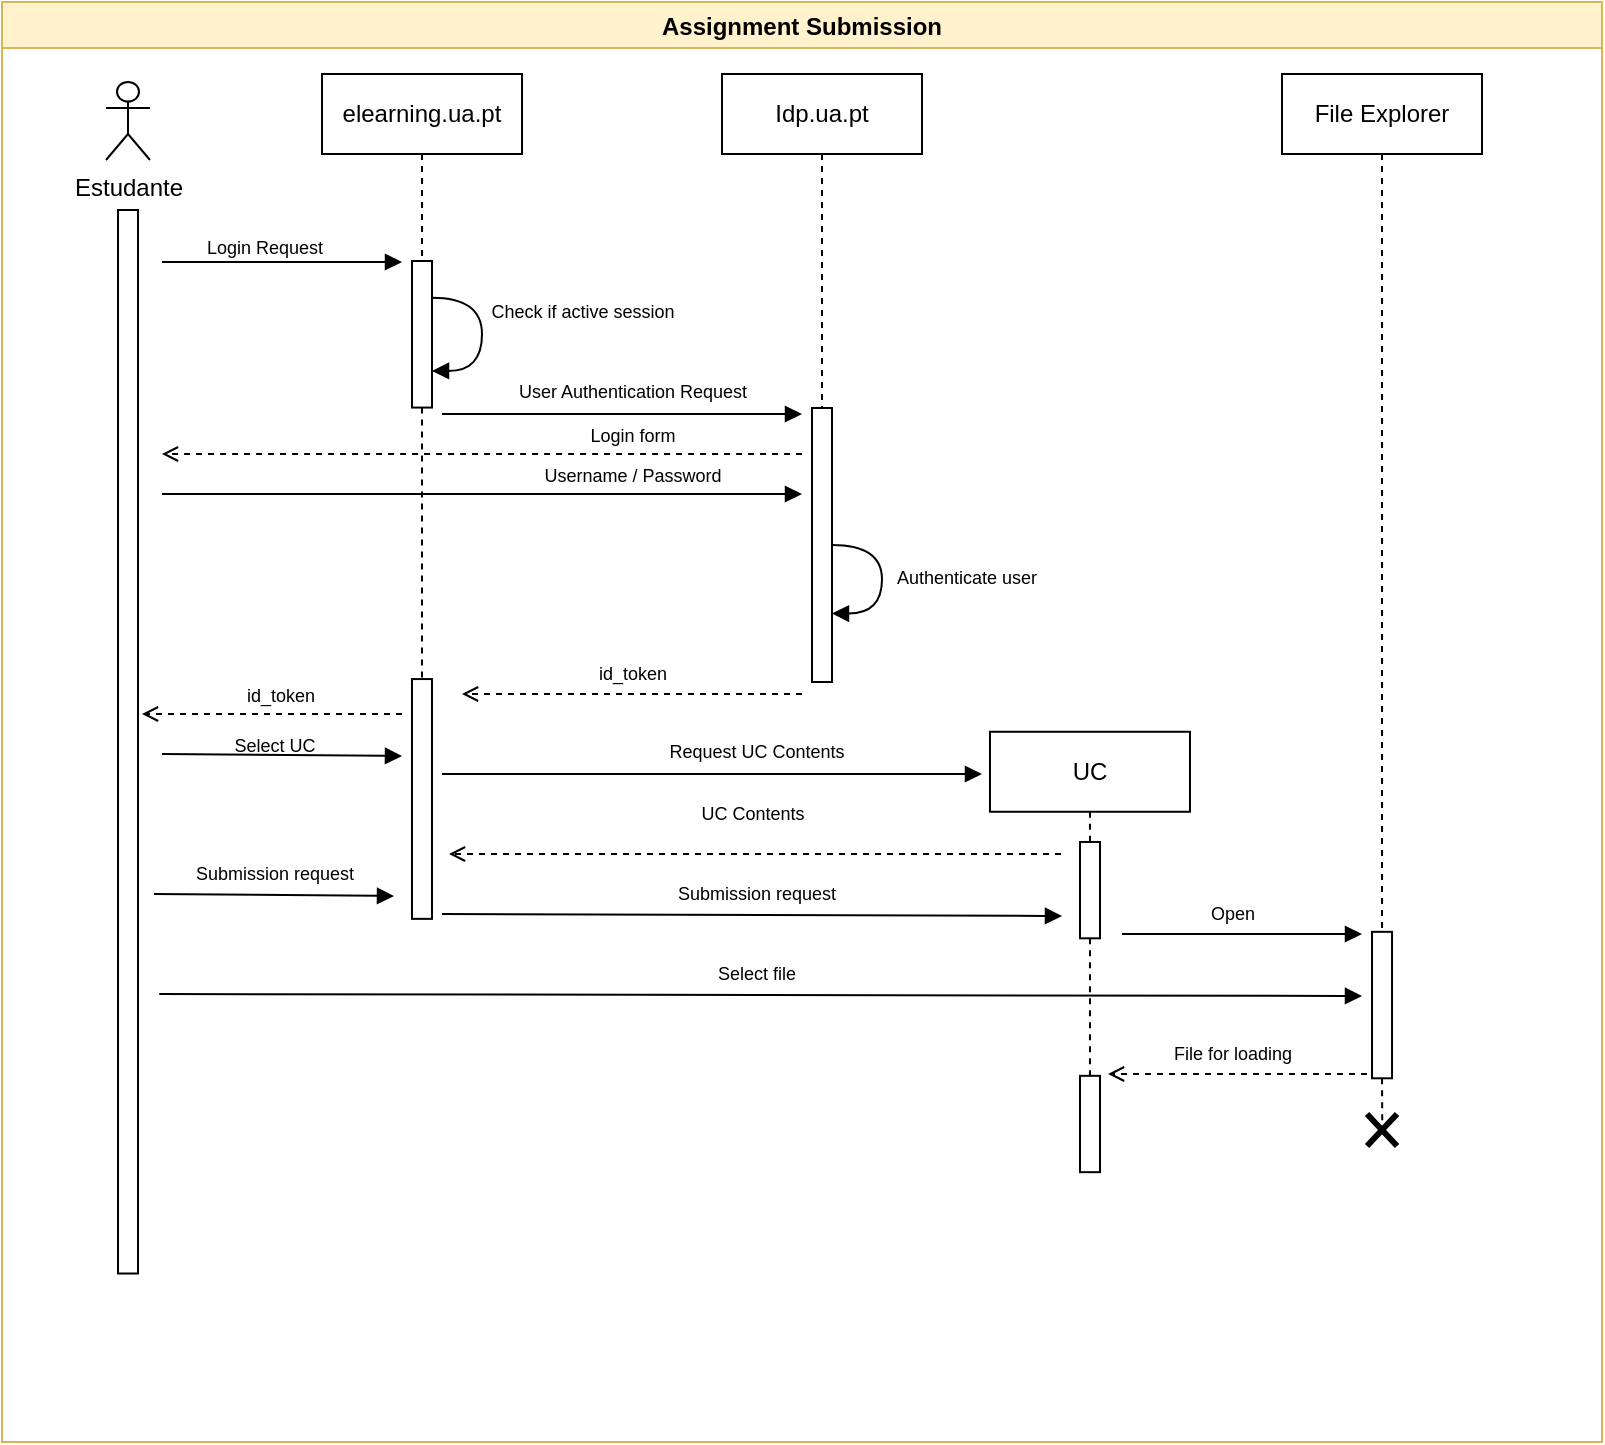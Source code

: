 <mxfile version="17.3.0" type="github" pages="2">
  <diagram id="JWzHGEEmHOpxPtbiXyBe" name="4.2">
    <mxGraphModel dx="677" dy="748" grid="1" gridSize="10" guides="1" tooltips="1" connect="1" arrows="1" fold="1" page="1" pageScale="1" pageWidth="850" pageHeight="1100" math="0" shadow="0">
      <root>
        <mxCell id="0" />
        <mxCell id="1" parent="0" />
        <mxCell id="SoTEVqlD-ZGMPwPlBJG8-1" value="Assignment Submission" style="swimlane;swimlaneLine=1;fillColor=#fff2cc;strokeColor=#d6b656;" parent="1" vertex="1">
          <mxGeometry x="40" y="44" width="800" height="720" as="geometry" />
        </mxCell>
        <mxCell id="N_ucVqVdbEi61Vxu9FL0-21" style="edgeStyle=orthogonalEdgeStyle;rounded=0;orthogonalLoop=1;jettySize=auto;html=1;exitX=1;exitY=0.5;exitDx=0;exitDy=0;entryX=0;entryY=0.5;entryDx=0;entryDy=0;dashed=1;fontSize=9;endArrow=none;endFill=0;" edge="1" parent="SoTEVqlD-ZGMPwPlBJG8-1" source="N_ucVqVdbEi61Vxu9FL0-1" target="N_ucVqVdbEi61Vxu9FL0-16">
          <mxGeometry relative="1" as="geometry" />
        </mxCell>
        <mxCell id="SoTEVqlD-ZGMPwPlBJG8-13" style="edgeStyle=none;rounded=0;orthogonalLoop=1;jettySize=auto;html=1;endArrow=block;endFill=1;" parent="SoTEVqlD-ZGMPwPlBJG8-1" edge="1">
          <mxGeometry relative="1" as="geometry">
            <mxPoint x="80" y="130" as="sourcePoint" />
            <mxPoint x="200" y="130" as="targetPoint" />
          </mxGeometry>
        </mxCell>
        <mxCell id="SoTEVqlD-ZGMPwPlBJG8-15" value="Login Request" style="edgeLabel;html=1;align=center;verticalAlign=middle;resizable=0;points=[];fontSize=9;labelBackgroundColor=none;" parent="SoTEVqlD-ZGMPwPlBJG8-13" connectable="0" vertex="1">
          <mxGeometry x="-0.203" y="-1" relative="1" as="geometry">
            <mxPoint x="3" y="-8" as="offset" />
          </mxGeometry>
        </mxCell>
        <mxCell id="SoTEVqlD-ZGMPwPlBJG8-2" value="Estudante" style="shape=umlActor;verticalLabelPosition=bottom;verticalAlign=top;html=1;outlineConnect=0;" parent="SoTEVqlD-ZGMPwPlBJG8-1" vertex="1">
          <mxGeometry x="52" y="40" width="22" height="39" as="geometry" />
        </mxCell>
        <mxCell id="SoTEVqlD-ZGMPwPlBJG8-14" style="edgeStyle=none;rounded=0;orthogonalLoop=1;jettySize=auto;html=1;exitX=0.5;exitY=1;exitDx=0;exitDy=0;entryX=0;entryY=0.5;entryDx=0;entryDy=0;endArrow=none;endFill=0;dashed=1;" parent="SoTEVqlD-ZGMPwPlBJG8-1" source="SoTEVqlD-ZGMPwPlBJG8-3" target="SoTEVqlD-ZGMPwPlBJG8-7" edge="1">
          <mxGeometry relative="1" as="geometry" />
        </mxCell>
        <mxCell id="SoTEVqlD-ZGMPwPlBJG8-3" value="elearning.ua.pt" style="rounded=0;whiteSpace=wrap;html=1;" parent="SoTEVqlD-ZGMPwPlBJG8-1" vertex="1">
          <mxGeometry x="160.01" y="36" width="100" height="40" as="geometry" />
        </mxCell>
        <mxCell id="SoTEVqlD-ZGMPwPlBJG8-17" style="edgeStyle=none;rounded=0;orthogonalLoop=1;jettySize=auto;html=1;exitX=0.5;exitY=1;exitDx=0;exitDy=0;entryX=0;entryY=0.5;entryDx=0;entryDy=0;dashed=1;endArrow=none;endFill=0;" parent="SoTEVqlD-ZGMPwPlBJG8-1" source="SoTEVqlD-ZGMPwPlBJG8-4" target="SoTEVqlD-ZGMPwPlBJG8-16" edge="1">
          <mxGeometry relative="1" as="geometry" />
        </mxCell>
        <mxCell id="SoTEVqlD-ZGMPwPlBJG8-4" value="Idp.ua.pt" style="rounded=0;whiteSpace=wrap;html=1;" parent="SoTEVqlD-ZGMPwPlBJG8-1" vertex="1">
          <mxGeometry x="360" y="36" width="100" height="40" as="geometry" />
        </mxCell>
        <mxCell id="SoTEVqlD-ZGMPwPlBJG8-18" style="edgeStyle=none;rounded=0;orthogonalLoop=1;jettySize=auto;html=1;endArrow=block;endFill=1;" parent="SoTEVqlD-ZGMPwPlBJG8-1" edge="1">
          <mxGeometry relative="1" as="geometry">
            <mxPoint x="220" y="206" as="sourcePoint" />
            <mxPoint x="400" y="206" as="targetPoint" />
          </mxGeometry>
        </mxCell>
        <mxCell id="SoTEVqlD-ZGMPwPlBJG8-40" style="edgeStyle=none;rounded=0;orthogonalLoop=1;jettySize=auto;html=1;exitX=1;exitY=0.5;exitDx=0;exitDy=0;entryX=0;entryY=0.5;entryDx=0;entryDy=0;dashed=1;fontSize=10;endArrow=none;endFill=0;" parent="SoTEVqlD-ZGMPwPlBJG8-1" source="SoTEVqlD-ZGMPwPlBJG8-7" target="SoTEVqlD-ZGMPwPlBJG8-39" edge="1">
          <mxGeometry relative="1" as="geometry" />
        </mxCell>
        <mxCell id="SoTEVqlD-ZGMPwPlBJG8-7" value="" style="rounded=0;whiteSpace=wrap;html=1;rotation=90;" parent="SoTEVqlD-ZGMPwPlBJG8-1" vertex="1">
          <mxGeometry x="173.36" y="161.14" width="73.29" height="10" as="geometry" />
        </mxCell>
        <mxCell id="SoTEVqlD-ZGMPwPlBJG8-30" style="edgeStyle=orthogonalEdgeStyle;curved=1;rounded=0;orthogonalLoop=1;jettySize=auto;html=1;fontSize=10;endArrow=open;endFill=0;dashed=1;" parent="SoTEVqlD-ZGMPwPlBJG8-1" edge="1">
          <mxGeometry relative="1" as="geometry">
            <mxPoint x="400" y="226" as="sourcePoint" />
            <mxPoint x="80" y="226" as="targetPoint" />
          </mxGeometry>
        </mxCell>
        <mxCell id="SoTEVqlD-ZGMPwPlBJG8-36" style="rounded=0;orthogonalLoop=1;jettySize=auto;html=1;fontSize=10;endArrow=open;endFill=0;dashed=1;" parent="SoTEVqlD-ZGMPwPlBJG8-1" edge="1">
          <mxGeometry relative="1" as="geometry">
            <mxPoint x="400" y="346" as="sourcePoint" />
            <mxPoint x="230" y="346" as="targetPoint" />
          </mxGeometry>
        </mxCell>
        <mxCell id="SoTEVqlD-ZGMPwPlBJG8-16" value="" style="rounded=0;whiteSpace=wrap;html=1;rotation=90;" parent="SoTEVqlD-ZGMPwPlBJG8-1" vertex="1">
          <mxGeometry x="341.5" y="266.5" width="137" height="10" as="geometry" />
        </mxCell>
        <mxCell id="SoTEVqlD-ZGMPwPlBJG8-21" value="&lt;font style=&quot;font-size: 9px;&quot;&gt;Check if active session&lt;/font&gt;" style="text;html=1;align=center;verticalAlign=middle;resizable=0;points=[];autosize=1;strokeColor=none;fillColor=none;fontSize=9;" parent="SoTEVqlD-ZGMPwPlBJG8-1" vertex="1">
          <mxGeometry x="235" y="145" width="110" height="20" as="geometry" />
        </mxCell>
        <mxCell id="SoTEVqlD-ZGMPwPlBJG8-24" value="User Authentication Request" style="text;html=1;align=center;verticalAlign=middle;resizable=0;points=[];autosize=1;strokeColor=none;fillColor=none;fontSize=9;" parent="SoTEVqlD-ZGMPwPlBJG8-1" vertex="1">
          <mxGeometry x="250" y="185" width="130" height="20" as="geometry" />
        </mxCell>
        <mxCell id="SoTEVqlD-ZGMPwPlBJG8-26" value="" style="rounded=0;whiteSpace=wrap;html=1;rotation=90;" parent="SoTEVqlD-ZGMPwPlBJG8-1" vertex="1">
          <mxGeometry x="-202.87" y="364.88" width="531.75" height="10" as="geometry" />
        </mxCell>
        <mxCell id="SoTEVqlD-ZGMPwPlBJG8-29" style="edgeStyle=orthogonalEdgeStyle;curved=1;rounded=0;orthogonalLoop=1;jettySize=auto;html=1;exitX=0.25;exitY=0;exitDx=0;exitDy=0;entryX=0.75;entryY=0;entryDx=0;entryDy=0;fontSize=10;endArrow=block;endFill=1;" parent="SoTEVqlD-ZGMPwPlBJG8-1" source="SoTEVqlD-ZGMPwPlBJG8-7" target="SoTEVqlD-ZGMPwPlBJG8-7" edge="1">
          <mxGeometry relative="1" as="geometry">
            <Array as="points">
              <mxPoint x="240" y="147" />
              <mxPoint x="240" y="184" />
            </Array>
          </mxGeometry>
        </mxCell>
        <mxCell id="SoTEVqlD-ZGMPwPlBJG8-31" value="Login form" style="text;html=1;align=center;verticalAlign=middle;resizable=0;points=[];autosize=1;strokeColor=none;fillColor=none;fontSize=9;" parent="SoTEVqlD-ZGMPwPlBJG8-1" vertex="1">
          <mxGeometry x="285" y="207" width="60" height="20" as="geometry" />
        </mxCell>
        <mxCell id="SoTEVqlD-ZGMPwPlBJG8-32" value="" style="endArrow=block;html=1;rounded=0;fontSize=10;curved=1;endFill=1;" parent="SoTEVqlD-ZGMPwPlBJG8-1" edge="1">
          <mxGeometry width="50" height="50" relative="1" as="geometry">
            <mxPoint x="80" y="246" as="sourcePoint" />
            <mxPoint x="400" y="246" as="targetPoint" />
          </mxGeometry>
        </mxCell>
        <mxCell id="SoTEVqlD-ZGMPwPlBJG8-33" value="Username / Password" style="text;html=1;align=center;verticalAlign=middle;resizable=0;points=[];autosize=1;strokeColor=none;fillColor=none;fontSize=9;" parent="SoTEVqlD-ZGMPwPlBJG8-1" vertex="1">
          <mxGeometry x="265" y="227" width="100" height="20" as="geometry" />
        </mxCell>
        <mxCell id="SoTEVqlD-ZGMPwPlBJG8-34" style="edgeStyle=orthogonalEdgeStyle;curved=1;rounded=0;orthogonalLoop=1;jettySize=auto;html=1;exitX=0.5;exitY=0;exitDx=0;exitDy=0;entryX=0.75;entryY=0;entryDx=0;entryDy=0;fontSize=10;endArrow=block;endFill=1;" parent="SoTEVqlD-ZGMPwPlBJG8-1" source="SoTEVqlD-ZGMPwPlBJG8-16" target="SoTEVqlD-ZGMPwPlBJG8-16" edge="1">
          <mxGeometry relative="1" as="geometry">
            <Array as="points">
              <mxPoint x="440" y="271" />
              <mxPoint x="440" y="306" />
            </Array>
          </mxGeometry>
        </mxCell>
        <mxCell id="SoTEVqlD-ZGMPwPlBJG8-35" value="Authenticate user" style="text;html=1;align=center;verticalAlign=middle;resizable=0;points=[];autosize=1;strokeColor=none;fillColor=none;fontSize=9;" parent="SoTEVqlD-ZGMPwPlBJG8-1" vertex="1">
          <mxGeometry x="437" y="278" width="90" height="20" as="geometry" />
        </mxCell>
        <mxCell id="SoTEVqlD-ZGMPwPlBJG8-38" value="id_token" style="text;html=1;align=center;verticalAlign=middle;resizable=0;points=[];autosize=1;strokeColor=none;fillColor=none;fontSize=9;" parent="SoTEVqlD-ZGMPwPlBJG8-1" vertex="1">
          <mxGeometry x="290" y="326" width="50" height="20" as="geometry" />
        </mxCell>
        <mxCell id="SoTEVqlD-ZGMPwPlBJG8-41" style="edgeStyle=none;rounded=0;orthogonalLoop=1;jettySize=auto;html=1;dashed=1;fontSize=10;endArrow=open;endFill=0;" parent="SoTEVqlD-ZGMPwPlBJG8-1" edge="1">
          <mxGeometry relative="1" as="geometry">
            <mxPoint x="200" y="356" as="sourcePoint" />
            <mxPoint x="70" y="356" as="targetPoint" />
          </mxGeometry>
        </mxCell>
        <mxCell id="SoTEVqlD-ZGMPwPlBJG8-44" style="edgeStyle=none;rounded=0;orthogonalLoop=1;jettySize=auto;html=1;fontSize=10;endArrow=block;endFill=1;" parent="SoTEVqlD-ZGMPwPlBJG8-1" edge="1">
          <mxGeometry relative="1" as="geometry">
            <mxPoint x="220" y="386" as="sourcePoint" />
            <mxPoint x="490" y="386" as="targetPoint" />
          </mxGeometry>
        </mxCell>
        <mxCell id="SoTEVqlD-ZGMPwPlBJG8-39" value="" style="rounded=0;whiteSpace=wrap;html=1;rotation=90;" parent="SoTEVqlD-ZGMPwPlBJG8-1" vertex="1">
          <mxGeometry x="150.04" y="393.48" width="119.9" height="10" as="geometry" />
        </mxCell>
        <mxCell id="SoTEVqlD-ZGMPwPlBJG8-42" value="id_token" style="text;html=1;align=center;verticalAlign=middle;resizable=0;points=[];autosize=1;strokeColor=none;fillColor=none;fontSize=9;" parent="SoTEVqlD-ZGMPwPlBJG8-1" vertex="1">
          <mxGeometry x="114" y="337" width="50" height="20" as="geometry" />
        </mxCell>
        <mxCell id="N_ucVqVdbEi61Vxu9FL0-2" style="edgeStyle=orthogonalEdgeStyle;rounded=0;orthogonalLoop=1;jettySize=auto;html=1;exitX=0.5;exitY=1;exitDx=0;exitDy=0;entryX=0;entryY=0.5;entryDx=0;entryDy=0;endArrow=none;endFill=0;dashed=1;" edge="1" parent="SoTEVqlD-ZGMPwPlBJG8-1" source="SoTEVqlD-ZGMPwPlBJG8-43" target="N_ucVqVdbEi61Vxu9FL0-1">
          <mxGeometry relative="1" as="geometry" />
        </mxCell>
        <mxCell id="SoTEVqlD-ZGMPwPlBJG8-43" value="UC" style="rounded=0;whiteSpace=wrap;html=1;" parent="SoTEVqlD-ZGMPwPlBJG8-1" vertex="1">
          <mxGeometry x="493.99" y="364.88" width="100" height="40" as="geometry" />
        </mxCell>
        <mxCell id="SoTEVqlD-ZGMPwPlBJG8-45" value="" style="endArrow=block;html=1;rounded=0;fontSize=10;endFill=1;" parent="SoTEVqlD-ZGMPwPlBJG8-1" edge="1">
          <mxGeometry width="50" height="50" relative="1" as="geometry">
            <mxPoint x="80" y="376" as="sourcePoint" />
            <mxPoint x="200" y="377" as="targetPoint" />
          </mxGeometry>
        </mxCell>
        <mxCell id="SoTEVqlD-ZGMPwPlBJG8-46" value="Select UC" style="text;html=1;align=center;verticalAlign=middle;resizable=0;points=[];autosize=1;strokeColor=none;fillColor=none;fontSize=9;" parent="SoTEVqlD-ZGMPwPlBJG8-1" vertex="1">
          <mxGeometry x="106" y="362" width="60" height="20" as="geometry" />
        </mxCell>
        <mxCell id="SoTEVqlD-ZGMPwPlBJG8-47" value="Request UC Contents" style="text;html=1;align=center;verticalAlign=middle;resizable=0;points=[];autosize=1;strokeColor=none;fillColor=none;fontSize=9;" parent="SoTEVqlD-ZGMPwPlBJG8-1" vertex="1">
          <mxGeometry x="326.5" y="364.88" width="100" height="20" as="geometry" />
        </mxCell>
        <mxCell id="N_ucVqVdbEi61Vxu9FL0-1" value="" style="rounded=0;whiteSpace=wrap;html=1;rotation=90;" vertex="1" parent="SoTEVqlD-ZGMPwPlBJG8-1">
          <mxGeometry x="519.91" y="439.07" width="48.17" height="10" as="geometry" />
        </mxCell>
        <mxCell id="N_ucVqVdbEi61Vxu9FL0-3" style="rounded=0;orthogonalLoop=1;jettySize=auto;html=1;fontSize=10;endArrow=open;endFill=0;dashed=1;" edge="1" parent="SoTEVqlD-ZGMPwPlBJG8-1">
          <mxGeometry relative="1" as="geometry">
            <mxPoint x="529.5" y="426" as="sourcePoint" />
            <mxPoint x="223.5" y="426" as="targetPoint" />
          </mxGeometry>
        </mxCell>
        <mxCell id="N_ucVqVdbEi61Vxu9FL0-4" value="UC Contents" style="text;html=1;align=center;verticalAlign=middle;resizable=0;points=[];autosize=1;strokeColor=none;fillColor=none;fontSize=9;" vertex="1" parent="SoTEVqlD-ZGMPwPlBJG8-1">
          <mxGeometry x="340" y="396" width="70" height="20" as="geometry" />
        </mxCell>
        <mxCell id="N_ucVqVdbEi61Vxu9FL0-5" value="" style="endArrow=block;html=1;rounded=0;fontSize=10;endFill=1;" edge="1" parent="SoTEVqlD-ZGMPwPlBJG8-1">
          <mxGeometry width="50" height="50" relative="1" as="geometry">
            <mxPoint x="76" y="446" as="sourcePoint" />
            <mxPoint x="196" y="447" as="targetPoint" />
          </mxGeometry>
        </mxCell>
        <mxCell id="N_ucVqVdbEi61Vxu9FL0-6" value="Submission request" style="text;html=1;align=center;verticalAlign=middle;resizable=0;points=[];autosize=1;strokeColor=none;fillColor=none;fontSize=9;" vertex="1" parent="SoTEVqlD-ZGMPwPlBJG8-1">
          <mxGeometry x="91" y="426" width="90" height="20" as="geometry" />
        </mxCell>
        <mxCell id="N_ucVqVdbEi61Vxu9FL0-7" value="" style="endArrow=block;html=1;rounded=0;fontSize=10;endFill=1;" edge="1" parent="SoTEVqlD-ZGMPwPlBJG8-1">
          <mxGeometry width="50" height="50" relative="1" as="geometry">
            <mxPoint x="220" y="456.0" as="sourcePoint" />
            <mxPoint x="530" y="457" as="targetPoint" />
          </mxGeometry>
        </mxCell>
        <mxCell id="N_ucVqVdbEi61Vxu9FL0-8" value="Submission request" style="text;html=1;align=center;verticalAlign=middle;resizable=0;points=[];autosize=1;strokeColor=none;fillColor=none;fontSize=9;" vertex="1" parent="SoTEVqlD-ZGMPwPlBJG8-1">
          <mxGeometry x="331.5" y="436" width="90" height="20" as="geometry" />
        </mxCell>
        <mxCell id="N_ucVqVdbEi61Vxu9FL0-11" style="edgeStyle=orthogonalEdgeStyle;rounded=0;orthogonalLoop=1;jettySize=auto;html=1;exitX=0.5;exitY=1;exitDx=0;exitDy=0;entryX=0;entryY=0.5;entryDx=0;entryDy=0;dashed=1;fontSize=9;endArrow=none;endFill=0;" edge="1" parent="SoTEVqlD-ZGMPwPlBJG8-1" source="N_ucVqVdbEi61Vxu9FL0-9" target="N_ucVqVdbEi61Vxu9FL0-10">
          <mxGeometry relative="1" as="geometry" />
        </mxCell>
        <mxCell id="N_ucVqVdbEi61Vxu9FL0-9" value="File Explorer" style="rounded=0;whiteSpace=wrap;html=1;" vertex="1" parent="SoTEVqlD-ZGMPwPlBJG8-1">
          <mxGeometry x="640" y="36" width="100" height="40" as="geometry" />
        </mxCell>
        <mxCell id="N_ucVqVdbEi61Vxu9FL0-18" style="edgeStyle=orthogonalEdgeStyle;rounded=0;orthogonalLoop=1;jettySize=auto;html=1;exitX=1;exitY=0.5;exitDx=0;exitDy=0;entryX=0.509;entryY=0.491;entryDx=0;entryDy=0;entryPerimeter=0;dashed=1;fontSize=9;endArrow=none;endFill=0;" edge="1" parent="SoTEVqlD-ZGMPwPlBJG8-1" source="N_ucVqVdbEi61Vxu9FL0-10" target="N_ucVqVdbEi61Vxu9FL0-17">
          <mxGeometry relative="1" as="geometry" />
        </mxCell>
        <mxCell id="N_ucVqVdbEi61Vxu9FL0-10" value="" style="rounded=0;whiteSpace=wrap;html=1;rotation=90;" vertex="1" parent="SoTEVqlD-ZGMPwPlBJG8-1">
          <mxGeometry x="653.4" y="496.53" width="73.23" height="10" as="geometry" />
        </mxCell>
        <mxCell id="N_ucVqVdbEi61Vxu9FL0-12" value="" style="endArrow=block;html=1;rounded=0;fontSize=10;endFill=1;" edge="1" parent="SoTEVqlD-ZGMPwPlBJG8-1">
          <mxGeometry width="50" height="50" relative="1" as="geometry">
            <mxPoint x="560" y="466.0" as="sourcePoint" />
            <mxPoint x="680" y="466" as="targetPoint" />
          </mxGeometry>
        </mxCell>
        <mxCell id="N_ucVqVdbEi61Vxu9FL0-13" value="Open" style="text;html=1;align=center;verticalAlign=middle;resizable=0;points=[];autosize=1;strokeColor=none;fillColor=none;fontSize=9;" vertex="1" parent="SoTEVqlD-ZGMPwPlBJG8-1">
          <mxGeometry x="595" y="446" width="40" height="20" as="geometry" />
        </mxCell>
        <mxCell id="N_ucVqVdbEi61Vxu9FL0-14" value="" style="endArrow=block;html=1;rounded=0;fontSize=10;endFill=1;" edge="1" parent="SoTEVqlD-ZGMPwPlBJG8-1">
          <mxGeometry width="50" height="50" relative="1" as="geometry">
            <mxPoint x="78.621" y="496" as="sourcePoint" />
            <mxPoint x="680" y="497.0" as="targetPoint" />
          </mxGeometry>
        </mxCell>
        <mxCell id="N_ucVqVdbEi61Vxu9FL0-15" value="Select file" style="text;html=1;align=center;verticalAlign=middle;resizable=0;points=[];autosize=1;strokeColor=none;fillColor=none;fontSize=9;" vertex="1" parent="SoTEVqlD-ZGMPwPlBJG8-1">
          <mxGeometry x="351.5" y="476" width="50" height="20" as="geometry" />
        </mxCell>
        <mxCell id="N_ucVqVdbEi61Vxu9FL0-16" value="" style="rounded=0;whiteSpace=wrap;html=1;rotation=90;" vertex="1" parent="SoTEVqlD-ZGMPwPlBJG8-1">
          <mxGeometry x="519.91" y="556" width="48.17" height="10" as="geometry" />
        </mxCell>
        <mxCell id="N_ucVqVdbEi61Vxu9FL0-17" value="" style="shape=umlDestroy;whiteSpace=wrap;html=1;strokeWidth=3;fontSize=9;" vertex="1" parent="SoTEVqlD-ZGMPwPlBJG8-1">
          <mxGeometry x="682.51" y="556" width="15.01" height="16" as="geometry" />
        </mxCell>
        <mxCell id="N_ucVqVdbEi61Vxu9FL0-19" style="rounded=0;orthogonalLoop=1;jettySize=auto;html=1;fontSize=10;endArrow=open;endFill=0;dashed=1;" edge="1" parent="SoTEVqlD-ZGMPwPlBJG8-1">
          <mxGeometry relative="1" as="geometry">
            <mxPoint x="682.51" y="536" as="sourcePoint" />
            <mxPoint x="553.01" y="536" as="targetPoint" />
            <Array as="points">
              <mxPoint x="623.01" y="536" />
            </Array>
          </mxGeometry>
        </mxCell>
        <mxCell id="N_ucVqVdbEi61Vxu9FL0-20" value="File for loading" style="text;html=1;align=center;verticalAlign=middle;resizable=0;points=[];autosize=1;strokeColor=none;fillColor=none;fontSize=9;" vertex="1" parent="SoTEVqlD-ZGMPwPlBJG8-1">
          <mxGeometry x="580" y="516" width="70" height="20" as="geometry" />
        </mxCell>
      </root>
    </mxGraphModel>
  </diagram>
  <diagram id="L5uJk-dwBL03DwltUghx" name="4.4 Cache State Machine">
    <mxGraphModel dx="1929" dy="857" grid="1" gridSize="10" guides="1" tooltips="1" connect="1" arrows="1" fold="1" page="1" pageScale="1" pageWidth="827" pageHeight="1169" math="0" shadow="0">
      <root>
        <mxCell id="AHBp3_VRvHWnM_W1ek0z-0" />
        <mxCell id="AHBp3_VRvHWnM_W1ek0z-1" parent="AHBp3_VRvHWnM_W1ek0z-0" />
        <mxCell id="AHBp3_VRvHWnM_W1ek0z-9" style="edgeStyle=orthogonalEdgeStyle;rounded=0;orthogonalLoop=1;jettySize=auto;html=1;exitX=1;exitY=0.5;exitDx=0;exitDy=0;curved=1;startArrow=none;" parent="AHBp3_VRvHWnM_W1ek0z-1" source="AHBp3_VRvHWnM_W1ek0z-20" target="AHBp3_VRvHWnM_W1ek0z-3" edge="1">
          <mxGeometry relative="1" as="geometry" />
        </mxCell>
        <mxCell id="06BxQjRZ9kkwflxCcMQA-0" style="edgeStyle=orthogonalEdgeStyle;curved=1;rounded=0;orthogonalLoop=1;jettySize=auto;html=1;exitX=0.75;exitY=0;exitDx=0;exitDy=0;endArrow=classic;endFill=1;entryX=0.5;entryY=0;entryDx=0;entryDy=0;startArrow=none;" parent="AHBp3_VRvHWnM_W1ek0z-1" source="06BxQjRZ9kkwflxCcMQA-1" target="AHBp3_VRvHWnM_W1ek0z-2" edge="1">
          <mxGeometry relative="1" as="geometry">
            <mxPoint x="50" y="70" as="targetPoint" />
            <Array as="points">
              <mxPoint x="15" y="40" />
              <mxPoint x="80" y="40" />
            </Array>
          </mxGeometry>
        </mxCell>
        <mxCell id="AHBp3_VRvHWnM_W1ek0z-2" value="" style="shape=ellipse;html=1;fillColor=#000000;fontSize=18;fontColor=#ffffff;" parent="AHBp3_VRvHWnM_W1ek0z-1" vertex="1">
          <mxGeometry x="60" y="90" width="40" height="40" as="geometry" />
        </mxCell>
        <mxCell id="06BxQjRZ9kkwflxCcMQA-16" style="edgeStyle=orthogonalEdgeStyle;curved=1;rounded=0;orthogonalLoop=1;jettySize=auto;html=1;exitX=1;exitY=0.5;exitDx=0;exitDy=0;entryX=0;entryY=0.5;entryDx=0;entryDy=0;endArrow=classic;endFill=1;" parent="AHBp3_VRvHWnM_W1ek0z-1" source="AHBp3_VRvHWnM_W1ek0z-3" target="AHBp3_VRvHWnM_W1ek0z-4" edge="1">
          <mxGeometry relative="1" as="geometry" />
        </mxCell>
        <mxCell id="AHBp3_VRvHWnM_W1ek0z-3" value="New" style="rounded=1;whiteSpace=wrap;html=1;" parent="AHBp3_VRvHWnM_W1ek0z-1" vertex="1">
          <mxGeometry x="280" y="80" width="120" height="60" as="geometry" />
        </mxCell>
        <mxCell id="k6s4VyVISrtGLycESjMs-0" style="edgeStyle=orthogonalEdgeStyle;rounded=0;orthogonalLoop=1;jettySize=auto;html=1;exitX=0;exitY=1;exitDx=0;exitDy=0;entryX=0;entryY=0;entryDx=0;entryDy=0;" parent="AHBp3_VRvHWnM_W1ek0z-1" source="AHBp3_VRvHWnM_W1ek0z-4" target="AHBp3_VRvHWnM_W1ek0z-11" edge="1">
          <mxGeometry relative="1" as="geometry" />
        </mxCell>
        <mxCell id="AHBp3_VRvHWnM_W1ek0z-4" value="Update" style="rounded=1;whiteSpace=wrap;html=1;" parent="AHBp3_VRvHWnM_W1ek0z-1" vertex="1">
          <mxGeometry x="480" y="80" width="120" height="60" as="geometry" />
        </mxCell>
        <mxCell id="AHBp3_VRvHWnM_W1ek0z-5" value="Remove" style="rounded=1;whiteSpace=wrap;html=1;" parent="AHBp3_VRvHWnM_W1ek0z-1" vertex="1">
          <mxGeometry x="280" y="500" width="120" height="60" as="geometry" />
        </mxCell>
        <mxCell id="AHBp3_VRvHWnM_W1ek0z-6" value="Dirty" style="rounded=1;whiteSpace=wrap;html=1;" parent="AHBp3_VRvHWnM_W1ek0z-1" vertex="1">
          <mxGeometry x="480" y="500" width="120" height="60" as="geometry" />
        </mxCell>
        <mxCell id="AHBp3_VRvHWnM_W1ek0z-7" value="Miss" style="rounded=1;whiteSpace=wrap;html=1;" parent="AHBp3_VRvHWnM_W1ek0z-1" vertex="1">
          <mxGeometry x="680" y="505" width="120" height="60" as="geometry" />
        </mxCell>
        <mxCell id="k6s4VyVISrtGLycESjMs-1" style="edgeStyle=orthogonalEdgeStyle;rounded=0;orthogonalLoop=1;jettySize=auto;html=1;exitX=0.5;exitY=0;exitDx=0;exitDy=0;entryX=1;entryY=1;entryDx=0;entryDy=0;startArrow=none;" parent="AHBp3_VRvHWnM_W1ek0z-1" source="06BxQjRZ9kkwflxCcMQA-9" target="AHBp3_VRvHWnM_W1ek0z-4" edge="1">
          <mxGeometry relative="1" as="geometry">
            <Array as="points" />
          </mxGeometry>
        </mxCell>
        <mxCell id="k6s4VyVISrtGLycESjMs-3" style="edgeStyle=orthogonalEdgeStyle;rounded=0;orthogonalLoop=1;jettySize=auto;html=1;exitX=0.5;exitY=1;exitDx=0;exitDy=0;entryX=0.5;entryY=0;entryDx=0;entryDy=0;startArrow=none;" parent="AHBp3_VRvHWnM_W1ek0z-1" source="06BxQjRZ9kkwflxCcMQA-15" target="AHBp3_VRvHWnM_W1ek0z-6" edge="1">
          <mxGeometry relative="1" as="geometry" />
        </mxCell>
        <mxCell id="k6s4VyVISrtGLycESjMs-5" style="edgeStyle=orthogonalEdgeStyle;rounded=0;orthogonalLoop=1;jettySize=auto;html=1;entryX=0.75;entryY=0;entryDx=0;entryDy=0;startArrow=none;exitX=0.4;exitY=0.833;exitDx=0;exitDy=0;exitPerimeter=0;" parent="AHBp3_VRvHWnM_W1ek0z-1" source="06BxQjRZ9kkwflxCcMQA-14" target="AHBp3_VRvHWnM_W1ek0z-5" edge="1">
          <mxGeometry relative="1" as="geometry">
            <mxPoint x="370" y="420" as="sourcePoint" />
            <Array as="points" />
          </mxGeometry>
        </mxCell>
        <mxCell id="k6s4VyVISrtGLycESjMs-7" style="edgeStyle=orthogonalEdgeStyle;rounded=0;orthogonalLoop=1;jettySize=auto;html=1;exitX=0.5;exitY=1;exitDx=0;exitDy=0;entryX=0.25;entryY=0;entryDx=0;entryDy=0;startArrow=none;" parent="AHBp3_VRvHWnM_W1ek0z-1" source="06BxQjRZ9kkwflxCcMQA-10" target="AHBp3_VRvHWnM_W1ek0z-7" edge="1">
          <mxGeometry relative="1" as="geometry">
            <Array as="points">
              <mxPoint x="710" y="440" />
            </Array>
          </mxGeometry>
        </mxCell>
        <mxCell id="AHBp3_VRvHWnM_W1ek0z-11" value="Idle" style="rounded=1;whiteSpace=wrap;html=1;" parent="AHBp3_VRvHWnM_W1ek0z-1" vertex="1">
          <mxGeometry x="480" y="290" width="120" height="60" as="geometry" />
        </mxCell>
        <mxCell id="06BxQjRZ9kkwflxCcMQA-1" value="Put[Valid] =&amp;nbsp; 0" style="text;html=1;strokeColor=none;fillColor=none;align=center;verticalAlign=middle;whiteSpace=wrap;rounded=0;" parent="AHBp3_VRvHWnM_W1ek0z-1" vertex="1">
          <mxGeometry x="-30" y="60" width="60" height="30" as="geometry" />
        </mxCell>
        <mxCell id="06BxQjRZ9kkwflxCcMQA-7" value="" style="edgeStyle=orthogonalEdgeStyle;curved=1;rounded=0;orthogonalLoop=1;jettySize=auto;html=1;exitX=0;exitY=0.5;exitDx=0;exitDy=0;endArrow=none;endFill=1;entryX=0.5;entryY=1;entryDx=0;entryDy=0;" parent="AHBp3_VRvHWnM_W1ek0z-1" source="AHBp3_VRvHWnM_W1ek0z-2" target="06BxQjRZ9kkwflxCcMQA-1" edge="1">
          <mxGeometry relative="1" as="geometry">
            <mxPoint y="110" as="targetPoint" />
            <mxPoint x="60" y="110" as="sourcePoint" />
            <Array as="points">
              <mxPoint y="110" />
            </Array>
          </mxGeometry>
        </mxCell>
        <mxCell id="AHBp3_VRvHWnM_W1ek0z-20" value="Put[Valid] = 1&lt;br&gt;Put[Existing] = 0" style="text;html=1;strokeColor=none;fillColor=none;align=center;verticalAlign=middle;whiteSpace=wrap;rounded=0;" parent="AHBp3_VRvHWnM_W1ek0z-1" vertex="1">
          <mxGeometry x="130" y="95" width="60" height="30" as="geometry" />
        </mxCell>
        <mxCell id="06BxQjRZ9kkwflxCcMQA-8" value="" style="edgeStyle=orthogonalEdgeStyle;rounded=0;orthogonalLoop=1;jettySize=auto;html=1;exitX=1;exitY=0.5;exitDx=0;exitDy=0;curved=1;endArrow=none;" parent="AHBp3_VRvHWnM_W1ek0z-1" source="AHBp3_VRvHWnM_W1ek0z-2" target="AHBp3_VRvHWnM_W1ek0z-20" edge="1">
          <mxGeometry relative="1" as="geometry">
            <mxPoint x="100" y="110" as="sourcePoint" />
            <mxPoint x="280" y="110" as="targetPoint" />
          </mxGeometry>
        </mxCell>
        <mxCell id="06BxQjRZ9kkwflxCcMQA-13" value="1 = True&lt;br&gt;0 = False" style="text;html=1;strokeColor=none;fillColor=none;align=center;verticalAlign=middle;whiteSpace=wrap;rounded=0;" parent="AHBp3_VRvHWnM_W1ek0z-1" vertex="1">
          <mxGeometry y="290" width="60" height="30" as="geometry" />
        </mxCell>
        <mxCell id="06BxQjRZ9kkwflxCcMQA-9" value="Put[Existing] = 1&lt;br&gt;Put[Valid] =&amp;nbsp; 1" style="text;html=1;strokeColor=none;fillColor=none;align=center;verticalAlign=middle;whiteSpace=wrap;rounded=0;" parent="AHBp3_VRvHWnM_W1ek0z-1" vertex="1">
          <mxGeometry x="550" y="200" width="100" height="30" as="geometry" />
        </mxCell>
        <mxCell id="k6s4VyVISrtGLycESjMs-2" value="" style="edgeStyle=orthogonalEdgeStyle;rounded=0;orthogonalLoop=1;jettySize=auto;html=1;exitX=1;exitY=0;exitDx=0;exitDy=0;endArrow=none;" parent="AHBp3_VRvHWnM_W1ek0z-1" source="AHBp3_VRvHWnM_W1ek0z-11" edge="1">
          <mxGeometry relative="1" as="geometry">
            <mxPoint x="600" y="290" as="sourcePoint" />
            <mxPoint x="600" y="230" as="targetPoint" />
            <Array as="points">
              <mxPoint x="600" y="230" />
            </Array>
          </mxGeometry>
        </mxCell>
        <mxCell id="06BxQjRZ9kkwflxCcMQA-15" value="TTL[spent] = 1" style="text;html=1;strokeColor=none;fillColor=none;align=center;verticalAlign=middle;whiteSpace=wrap;rounded=0;" parent="AHBp3_VRvHWnM_W1ek0z-1" vertex="1">
          <mxGeometry x="498" y="410" width="85" height="30" as="geometry" />
        </mxCell>
        <mxCell id="k6s4VyVISrtGLycESjMs-4" value="" style="edgeStyle=orthogonalEdgeStyle;rounded=0;orthogonalLoop=1;jettySize=auto;html=1;exitX=0.5;exitY=1;exitDx=0;exitDy=0;entryX=0.5;entryY=0;entryDx=0;entryDy=0;endArrow=none;" parent="AHBp3_VRvHWnM_W1ek0z-1" source="AHBp3_VRvHWnM_W1ek0z-11" target="06BxQjRZ9kkwflxCcMQA-15" edge="1">
          <mxGeometry relative="1" as="geometry">
            <mxPoint x="540" y="350" as="sourcePoint" />
            <mxPoint x="540" y="500" as="targetPoint" />
          </mxGeometry>
        </mxCell>
        <mxCell id="06BxQjRZ9kkwflxCcMQA-14" value="Re-eval = 1 ||&lt;br&gt;Get[Existeing] = 1 &amp;amp;&amp;amp; &quot;Dirty&quot;" style="text;html=1;strokeColor=none;fillColor=none;align=center;verticalAlign=middle;whiteSpace=wrap;rounded=0;" parent="AHBp3_VRvHWnM_W1ek0z-1" vertex="1">
          <mxGeometry x="300" y="385" width="115" height="55" as="geometry" />
        </mxCell>
        <mxCell id="k6s4VyVISrtGLycESjMs-6" value="" style="edgeStyle=orthogonalEdgeStyle;rounded=0;orthogonalLoop=1;jettySize=auto;html=1;exitX=0;exitY=1;exitDx=0;exitDy=0;entryX=0.5;entryY=0;entryDx=0;entryDy=0;endArrow=none;" parent="AHBp3_VRvHWnM_W1ek0z-1" source="AHBp3_VRvHWnM_W1ek0z-11" target="06BxQjRZ9kkwflxCcMQA-14" edge="1">
          <mxGeometry relative="1" as="geometry">
            <mxPoint x="480" y="350" as="sourcePoint" />
            <mxPoint x="370" y="500" as="targetPoint" />
            <Array as="points">
              <mxPoint x="480" y="370" />
              <mxPoint x="358" y="370" />
            </Array>
          </mxGeometry>
        </mxCell>
        <mxCell id="06BxQjRZ9kkwflxCcMQA-10" value="GET[Inexisting] = 1" style="text;html=1;strokeColor=none;fillColor=none;align=center;verticalAlign=middle;whiteSpace=wrap;rounded=0;" parent="AHBp3_VRvHWnM_W1ek0z-1" vertex="1">
          <mxGeometry x="650" y="410" width="110" height="30" as="geometry" />
        </mxCell>
        <mxCell id="k6s4VyVISrtGLycESjMs-8" value="" style="edgeStyle=orthogonalEdgeStyle;rounded=0;orthogonalLoop=1;jettySize=auto;html=1;exitX=1;exitY=1;exitDx=0;exitDy=0;entryX=0.5;entryY=0;entryDx=0;entryDy=0;endArrow=none;" parent="AHBp3_VRvHWnM_W1ek0z-1" source="AHBp3_VRvHWnM_W1ek0z-11" target="06BxQjRZ9kkwflxCcMQA-10" edge="1">
          <mxGeometry relative="1" as="geometry">
            <mxPoint x="600" y="350" as="sourcePoint" />
            <mxPoint x="710" y="505" as="targetPoint" />
            <Array as="points" />
          </mxGeometry>
        </mxCell>
      </root>
    </mxGraphModel>
  </diagram>
</mxfile>
